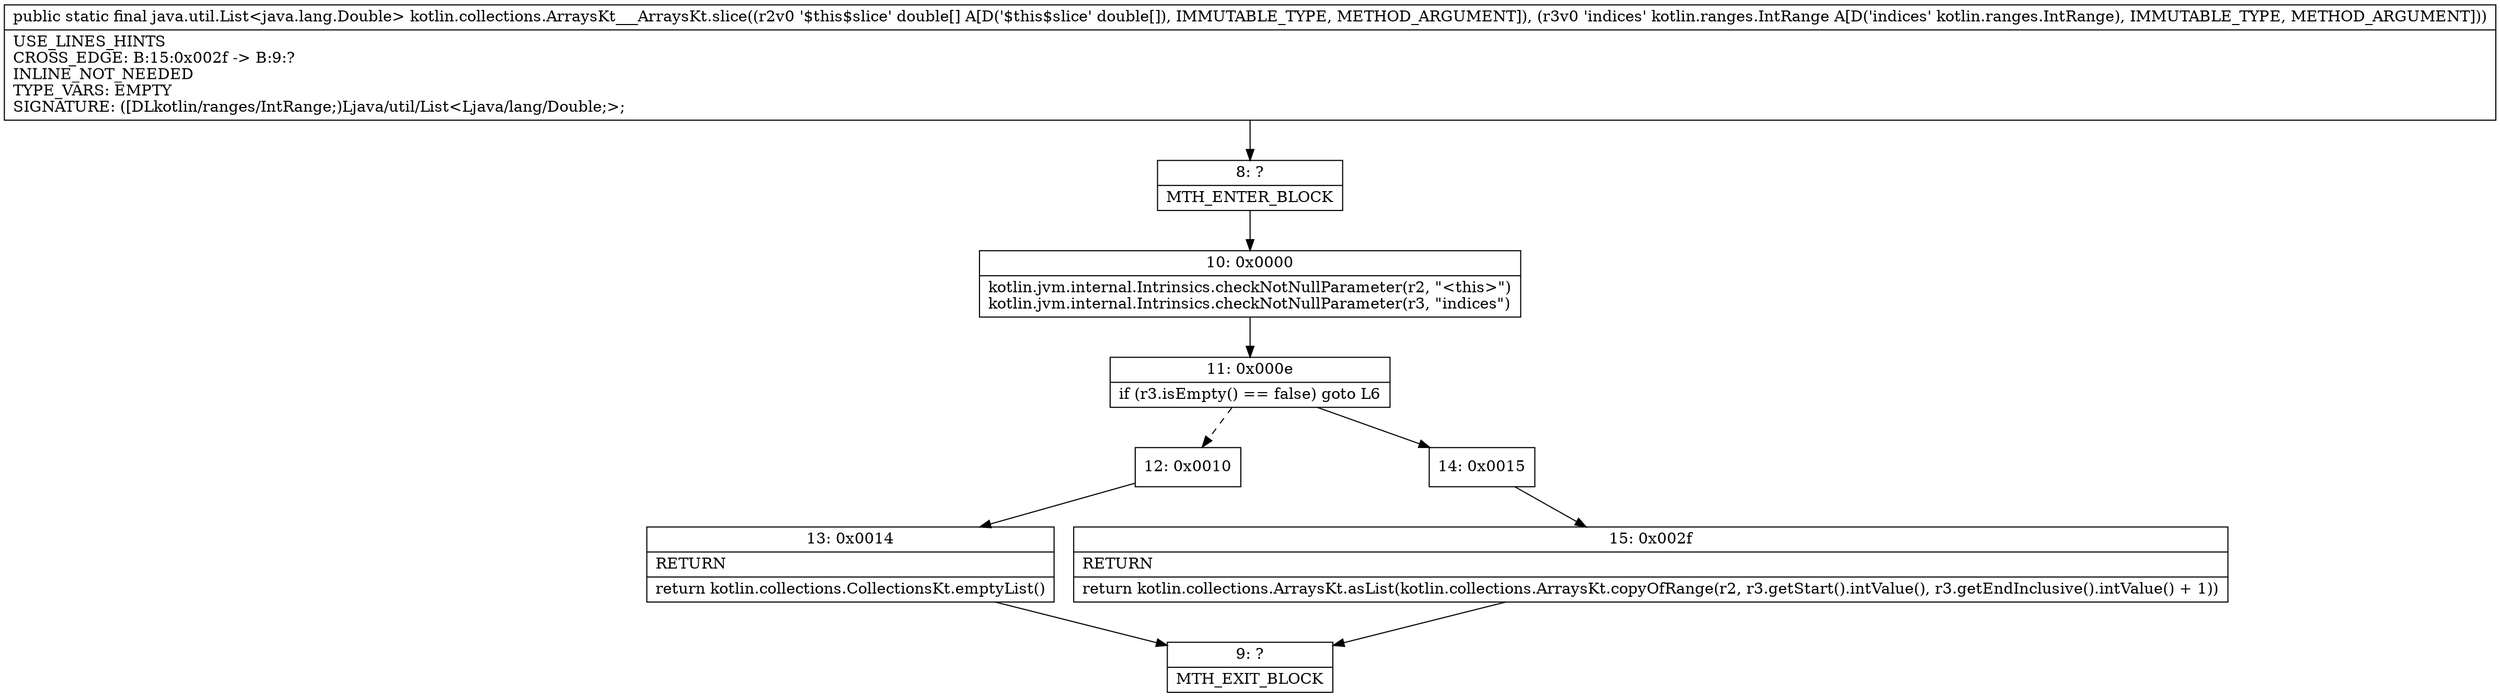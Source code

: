 digraph "CFG forkotlin.collections.ArraysKt___ArraysKt.slice([DLkotlin\/ranges\/IntRange;)Ljava\/util\/List;" {
Node_8 [shape=record,label="{8\:\ ?|MTH_ENTER_BLOCK\l}"];
Node_10 [shape=record,label="{10\:\ 0x0000|kotlin.jvm.internal.Intrinsics.checkNotNullParameter(r2, \"\<this\>\")\lkotlin.jvm.internal.Intrinsics.checkNotNullParameter(r3, \"indices\")\l}"];
Node_11 [shape=record,label="{11\:\ 0x000e|if (r3.isEmpty() == false) goto L6\l}"];
Node_12 [shape=record,label="{12\:\ 0x0010}"];
Node_13 [shape=record,label="{13\:\ 0x0014|RETURN\l|return kotlin.collections.CollectionsKt.emptyList()\l}"];
Node_9 [shape=record,label="{9\:\ ?|MTH_EXIT_BLOCK\l}"];
Node_14 [shape=record,label="{14\:\ 0x0015}"];
Node_15 [shape=record,label="{15\:\ 0x002f|RETURN\l|return kotlin.collections.ArraysKt.asList(kotlin.collections.ArraysKt.copyOfRange(r2, r3.getStart().intValue(), r3.getEndInclusive().intValue() + 1))\l}"];
MethodNode[shape=record,label="{public static final java.util.List\<java.lang.Double\> kotlin.collections.ArraysKt___ArraysKt.slice((r2v0 '$this$slice' double[] A[D('$this$slice' double[]), IMMUTABLE_TYPE, METHOD_ARGUMENT]), (r3v0 'indices' kotlin.ranges.IntRange A[D('indices' kotlin.ranges.IntRange), IMMUTABLE_TYPE, METHOD_ARGUMENT]))  | USE_LINES_HINTS\lCROSS_EDGE: B:15:0x002f \-\> B:9:?\lINLINE_NOT_NEEDED\lTYPE_VARS: EMPTY\lSIGNATURE: ([DLkotlin\/ranges\/IntRange;)Ljava\/util\/List\<Ljava\/lang\/Double;\>;\l}"];
MethodNode -> Node_8;Node_8 -> Node_10;
Node_10 -> Node_11;
Node_11 -> Node_12[style=dashed];
Node_11 -> Node_14;
Node_12 -> Node_13;
Node_13 -> Node_9;
Node_14 -> Node_15;
Node_15 -> Node_9;
}

